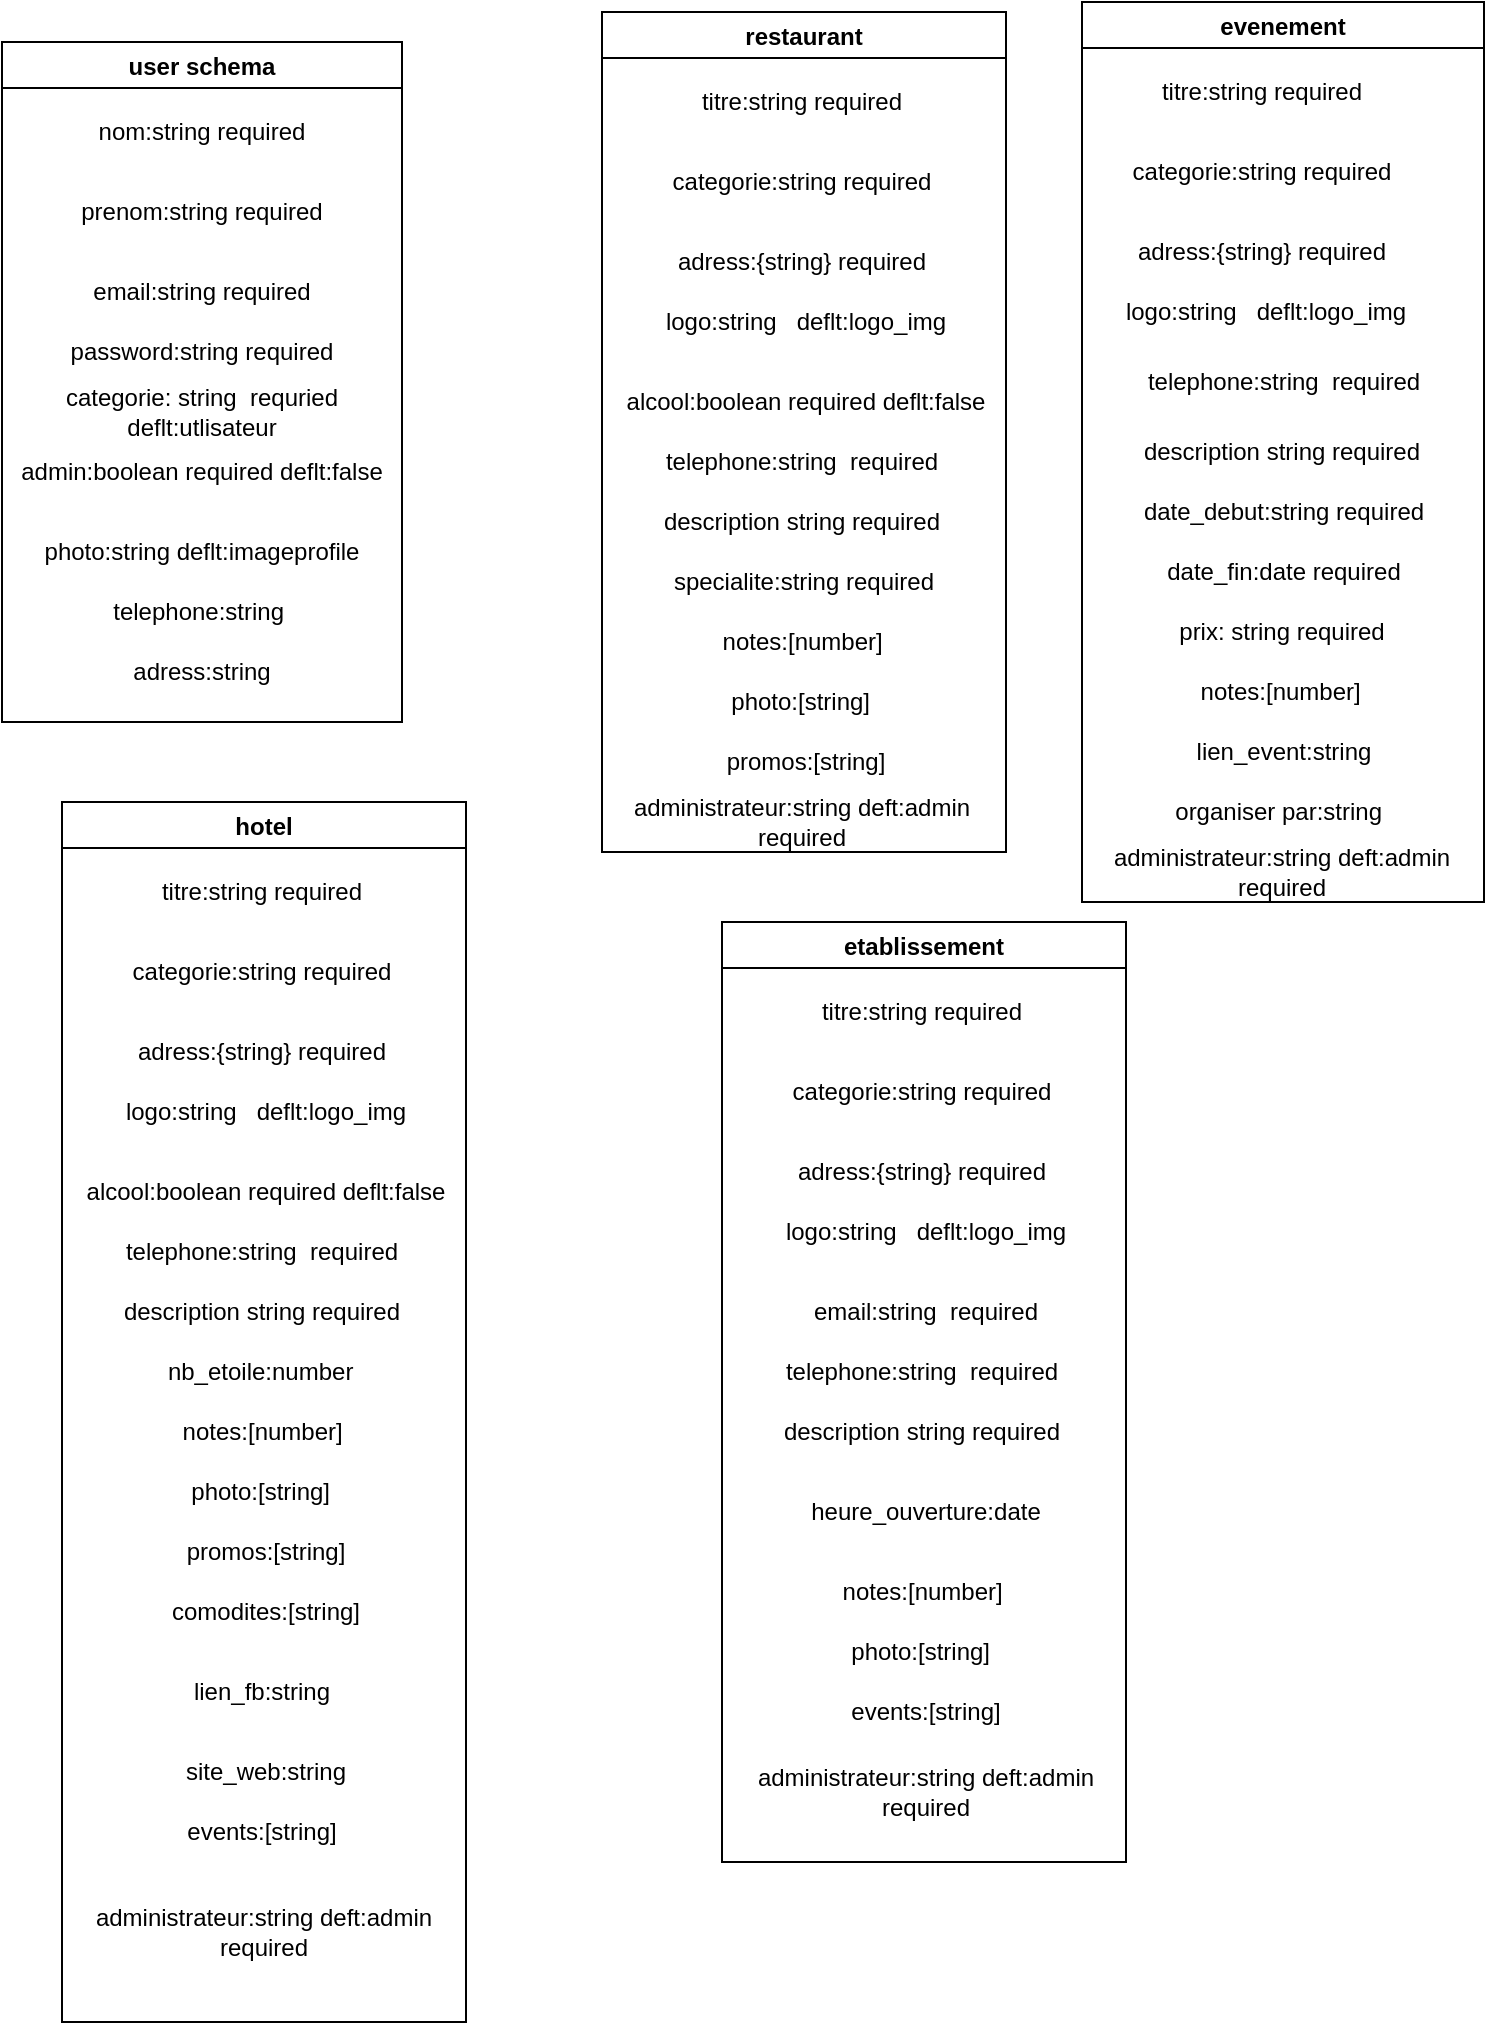 <mxfile>
    <diagram id="w09ybPLpreU_bzVJ1TsK" name="Page-1">
        <mxGraphModel dx="831" dy="478" grid="1" gridSize="10" guides="1" tooltips="1" connect="1" arrows="1" fold="1" page="1" pageScale="1" pageWidth="827" pageHeight="1169" math="0" shadow="0">
            <root>
                <mxCell id="0"/>
                <mxCell id="1" parent="0"/>
                <mxCell id="9" value="user schema" style="swimlane;" parent="1" vertex="1">
                    <mxGeometry x="40" y="30" width="200" height="340" as="geometry"/>
                </mxCell>
                <mxCell id="10" value="nom:string required" style="text;html=1;strokeColor=none;fillColor=none;align=center;verticalAlign=middle;whiteSpace=wrap;rounded=0;" parent="9" vertex="1">
                    <mxGeometry y="30" width="200" height="30" as="geometry"/>
                </mxCell>
                <mxCell id="14" value="categorie: string&amp;nbsp; requried deflt:utlisateur" style="text;html=1;strokeColor=none;fillColor=none;align=center;verticalAlign=middle;whiteSpace=wrap;rounded=0;" parent="9" vertex="1">
                    <mxGeometry y="170" width="200" height="30" as="geometry"/>
                </mxCell>
                <mxCell id="13" value="password:string required" style="text;html=1;strokeColor=none;fillColor=none;align=center;verticalAlign=middle;whiteSpace=wrap;rounded=0;" parent="9" vertex="1">
                    <mxGeometry y="140" width="200" height="30" as="geometry"/>
                </mxCell>
                <mxCell id="12" value="email:string required" style="text;html=1;strokeColor=none;fillColor=none;align=center;verticalAlign=middle;whiteSpace=wrap;rounded=0;" parent="9" vertex="1">
                    <mxGeometry y="110" width="200" height="30" as="geometry"/>
                </mxCell>
                <mxCell id="11" value="prenom:string required" style="text;html=1;strokeColor=none;fillColor=none;align=center;verticalAlign=middle;whiteSpace=wrap;rounded=0;" parent="9" vertex="1">
                    <mxGeometry y="70" width="200" height="30" as="geometry"/>
                </mxCell>
                <mxCell id="16" value="admin:boolean required deflt:false" style="text;html=1;strokeColor=none;fillColor=none;align=center;verticalAlign=middle;whiteSpace=wrap;rounded=0;" parent="9" vertex="1">
                    <mxGeometry y="200" width="200" height="30" as="geometry"/>
                </mxCell>
                <mxCell id="15" value="photo:string deflt:imageprofile" style="text;html=1;strokeColor=none;fillColor=none;align=center;verticalAlign=middle;whiteSpace=wrap;rounded=0;" parent="9" vertex="1">
                    <mxGeometry y="240" width="200" height="30" as="geometry"/>
                </mxCell>
                <mxCell id="17" value="telephone:string&amp;nbsp;" style="text;html=1;strokeColor=none;fillColor=none;align=center;verticalAlign=middle;whiteSpace=wrap;rounded=0;" parent="9" vertex="1">
                    <mxGeometry y="270" width="200" height="30" as="geometry"/>
                </mxCell>
                <mxCell id="18" value="adress:string" style="text;html=1;strokeColor=none;fillColor=none;align=center;verticalAlign=middle;whiteSpace=wrap;rounded=0;" parent="9" vertex="1">
                    <mxGeometry y="300" width="200" height="30" as="geometry"/>
                </mxCell>
                <mxCell id="19" value="restaurant" style="swimlane;" vertex="1" parent="1">
                    <mxGeometry x="340" y="15" width="202" height="420" as="geometry"/>
                </mxCell>
                <mxCell id="20" value="titre:string required" style="text;html=1;strokeColor=none;fillColor=none;align=center;verticalAlign=middle;whiteSpace=wrap;rounded=0;" vertex="1" parent="19">
                    <mxGeometry y="30" width="200" height="30" as="geometry"/>
                </mxCell>
                <mxCell id="21" value="logo:string&amp;nbsp; &amp;nbsp;deflt:logo_img" style="text;html=1;strokeColor=none;fillColor=none;align=center;verticalAlign=middle;whiteSpace=wrap;rounded=0;" vertex="1" parent="19">
                    <mxGeometry x="2" y="140" width="200" height="30" as="geometry"/>
                </mxCell>
                <mxCell id="23" value="adress:{string} required" style="text;html=1;strokeColor=none;fillColor=none;align=center;verticalAlign=middle;whiteSpace=wrap;rounded=0;" vertex="1" parent="19">
                    <mxGeometry y="110" width="200" height="30" as="geometry"/>
                </mxCell>
                <mxCell id="24" value="categorie:string required" style="text;html=1;strokeColor=none;fillColor=none;align=center;verticalAlign=middle;whiteSpace=wrap;rounded=0;" vertex="1" parent="19">
                    <mxGeometry y="70" width="200" height="30" as="geometry"/>
                </mxCell>
                <mxCell id="25" value="alcool:boolean required deflt:false" style="text;html=1;strokeColor=none;fillColor=none;align=center;verticalAlign=middle;whiteSpace=wrap;rounded=0;" vertex="1" parent="19">
                    <mxGeometry x="2" y="180" width="200" height="30" as="geometry"/>
                </mxCell>
                <mxCell id="26" value="photo:[string]&amp;nbsp;" style="text;html=1;strokeColor=none;fillColor=none;align=center;verticalAlign=middle;whiteSpace=wrap;rounded=0;" vertex="1" parent="19">
                    <mxGeometry x="1" y="330" width="200" height="30" as="geometry"/>
                </mxCell>
                <mxCell id="27" value="telephone:string&amp;nbsp; required" style="text;html=1;strokeColor=none;fillColor=none;align=center;verticalAlign=middle;whiteSpace=wrap;rounded=0;" vertex="1" parent="19">
                    <mxGeometry y="210" width="200" height="30" as="geometry"/>
                </mxCell>
                <mxCell id="28" value="specialite:string required" style="text;html=1;strokeColor=none;fillColor=none;align=center;verticalAlign=middle;whiteSpace=wrap;rounded=0;" vertex="1" parent="19">
                    <mxGeometry x="1" y="270" width="200" height="30" as="geometry"/>
                </mxCell>
                <mxCell id="30" value="notes:[number]&amp;nbsp;" style="text;html=1;strokeColor=none;fillColor=none;align=center;verticalAlign=middle;whiteSpace=wrap;rounded=0;" vertex="1" parent="19">
                    <mxGeometry x="2" y="300" width="200" height="30" as="geometry"/>
                </mxCell>
                <mxCell id="29" value="promos:[string]" style="text;html=1;strokeColor=none;fillColor=none;align=center;verticalAlign=middle;whiteSpace=wrap;rounded=0;" vertex="1" parent="19">
                    <mxGeometry x="2" y="360" width="200" height="30" as="geometry"/>
                </mxCell>
                <mxCell id="31" value="description string required" style="text;html=1;strokeColor=none;fillColor=none;align=center;verticalAlign=middle;whiteSpace=wrap;rounded=0;" vertex="1" parent="19">
                    <mxGeometry y="240" width="200" height="30" as="geometry"/>
                </mxCell>
                <mxCell id="81" value="administrateur:string deft:admin required" style="text;html=1;strokeColor=none;fillColor=none;align=center;verticalAlign=middle;whiteSpace=wrap;rounded=0;" vertex="1" parent="19">
                    <mxGeometry y="390" width="200" height="30" as="geometry"/>
                </mxCell>
                <mxCell id="32" value="titre:string required" style="text;html=1;strokeColor=none;fillColor=none;align=center;verticalAlign=middle;whiteSpace=wrap;rounded=0;" vertex="1" parent="1">
                    <mxGeometry x="570" y="40" width="200" height="30" as="geometry"/>
                </mxCell>
                <mxCell id="33" value="logo:string&amp;nbsp; &amp;nbsp;deflt:logo_img" style="text;html=1;strokeColor=none;fillColor=none;align=center;verticalAlign=middle;whiteSpace=wrap;rounded=0;" vertex="1" parent="1">
                    <mxGeometry x="572" y="150" width="200" height="30" as="geometry"/>
                </mxCell>
                <mxCell id="34" value="adress:{string} required" style="text;html=1;strokeColor=none;fillColor=none;align=center;verticalAlign=middle;whiteSpace=wrap;rounded=0;" vertex="1" parent="1">
                    <mxGeometry x="570" y="120" width="200" height="30" as="geometry"/>
                </mxCell>
                <mxCell id="35" value="categorie:string required" style="text;html=1;strokeColor=none;fillColor=none;align=center;verticalAlign=middle;whiteSpace=wrap;rounded=0;" vertex="1" parent="1">
                    <mxGeometry x="570" y="80" width="200" height="30" as="geometry"/>
                </mxCell>
                <mxCell id="43" value="evenement" style="swimlane;" vertex="1" parent="1">
                    <mxGeometry x="580" y="10" width="201" height="450" as="geometry"/>
                </mxCell>
                <mxCell id="38" value="telephone:string&amp;nbsp; required" style="text;html=1;strokeColor=none;fillColor=none;align=center;verticalAlign=middle;whiteSpace=wrap;rounded=0;" vertex="1" parent="43">
                    <mxGeometry x="1" y="175" width="200" height="30" as="geometry"/>
                </mxCell>
                <mxCell id="42" value="description string required" style="text;html=1;strokeColor=none;fillColor=none;align=center;verticalAlign=middle;whiteSpace=wrap;rounded=0;" vertex="1" parent="43">
                    <mxGeometry y="210" width="200" height="30" as="geometry"/>
                </mxCell>
                <mxCell id="39" value="date_debut:string required" style="text;html=1;strokeColor=none;fillColor=none;align=center;verticalAlign=middle;whiteSpace=wrap;rounded=0;" vertex="1" parent="43">
                    <mxGeometry x="1" y="240" width="200" height="30" as="geometry"/>
                </mxCell>
                <mxCell id="40" value="notes:[number]&amp;nbsp;" style="text;html=1;strokeColor=none;fillColor=none;align=center;verticalAlign=middle;whiteSpace=wrap;rounded=0;" vertex="1" parent="43">
                    <mxGeometry x="1" y="330" width="200" height="30" as="geometry"/>
                </mxCell>
                <mxCell id="37" value="date_fin:date required" style="text;html=1;strokeColor=none;fillColor=none;align=center;verticalAlign=middle;whiteSpace=wrap;rounded=0;" vertex="1" parent="43">
                    <mxGeometry x="1" y="270" width="200" height="30" as="geometry"/>
                </mxCell>
                <mxCell id="41" value="prix: string required" style="text;html=1;strokeColor=none;fillColor=none;align=center;verticalAlign=middle;whiteSpace=wrap;rounded=0;" vertex="1" parent="43">
                    <mxGeometry y="300" width="200" height="30" as="geometry"/>
                </mxCell>
                <mxCell id="44" value="lien_event:string" style="text;html=1;strokeColor=none;fillColor=none;align=center;verticalAlign=middle;whiteSpace=wrap;rounded=0;" vertex="1" parent="43">
                    <mxGeometry x="1" y="360" width="200" height="30" as="geometry"/>
                </mxCell>
                <mxCell id="45" value="organiser par:string&amp;nbsp;" style="text;html=1;strokeColor=none;fillColor=none;align=center;verticalAlign=middle;whiteSpace=wrap;rounded=0;" vertex="1" parent="43">
                    <mxGeometry y="390" width="200" height="30" as="geometry"/>
                </mxCell>
                <mxCell id="80" value="administrateur:string deft:admin required" style="text;html=1;strokeColor=none;fillColor=none;align=center;verticalAlign=middle;whiteSpace=wrap;rounded=0;" vertex="1" parent="43">
                    <mxGeometry y="420" width="200" height="30" as="geometry"/>
                </mxCell>
                <mxCell id="46" value="hotel" style="swimlane;" vertex="1" parent="1">
                    <mxGeometry x="70" y="410" width="202" height="610" as="geometry"/>
                </mxCell>
                <mxCell id="47" value="titre:string required" style="text;html=1;strokeColor=none;fillColor=none;align=center;verticalAlign=middle;whiteSpace=wrap;rounded=0;" vertex="1" parent="46">
                    <mxGeometry y="30" width="200" height="30" as="geometry"/>
                </mxCell>
                <mxCell id="48" value="logo:string&amp;nbsp; &amp;nbsp;deflt:logo_img" style="text;html=1;strokeColor=none;fillColor=none;align=center;verticalAlign=middle;whiteSpace=wrap;rounded=0;" vertex="1" parent="46">
                    <mxGeometry x="2" y="140" width="200" height="30" as="geometry"/>
                </mxCell>
                <mxCell id="49" value="adress:{string} required" style="text;html=1;strokeColor=none;fillColor=none;align=center;verticalAlign=middle;whiteSpace=wrap;rounded=0;" vertex="1" parent="46">
                    <mxGeometry y="110" width="200" height="30" as="geometry"/>
                </mxCell>
                <mxCell id="50" value="categorie:string required" style="text;html=1;strokeColor=none;fillColor=none;align=center;verticalAlign=middle;whiteSpace=wrap;rounded=0;" vertex="1" parent="46">
                    <mxGeometry y="70" width="200" height="30" as="geometry"/>
                </mxCell>
                <mxCell id="51" value="alcool:boolean required deflt:false" style="text;html=1;strokeColor=none;fillColor=none;align=center;verticalAlign=middle;whiteSpace=wrap;rounded=0;" vertex="1" parent="46">
                    <mxGeometry x="2" y="180" width="200" height="30" as="geometry"/>
                </mxCell>
                <mxCell id="52" value="photo:[string]&amp;nbsp;" style="text;html=1;strokeColor=none;fillColor=none;align=center;verticalAlign=middle;whiteSpace=wrap;rounded=0;" vertex="1" parent="46">
                    <mxGeometry x="1" y="330" width="200" height="30" as="geometry"/>
                </mxCell>
                <mxCell id="53" value="telephone:string&amp;nbsp; required" style="text;html=1;strokeColor=none;fillColor=none;align=center;verticalAlign=middle;whiteSpace=wrap;rounded=0;" vertex="1" parent="46">
                    <mxGeometry y="210" width="200" height="30" as="geometry"/>
                </mxCell>
                <mxCell id="54" value="nb_etoile:number&amp;nbsp;" style="text;html=1;strokeColor=none;fillColor=none;align=center;verticalAlign=middle;whiteSpace=wrap;rounded=0;" vertex="1" parent="46">
                    <mxGeometry x="1" y="270" width="200" height="30" as="geometry"/>
                </mxCell>
                <mxCell id="55" value="notes:[number]&amp;nbsp;" style="text;html=1;strokeColor=none;fillColor=none;align=center;verticalAlign=middle;whiteSpace=wrap;rounded=0;" vertex="1" parent="46">
                    <mxGeometry x="2" y="300" width="200" height="30" as="geometry"/>
                </mxCell>
                <mxCell id="56" value="promos:[string]" style="text;html=1;strokeColor=none;fillColor=none;align=center;verticalAlign=middle;whiteSpace=wrap;rounded=0;" vertex="1" parent="46">
                    <mxGeometry x="2" y="360" width="200" height="30" as="geometry"/>
                </mxCell>
                <mxCell id="57" value="description string required" style="text;html=1;strokeColor=none;fillColor=none;align=center;verticalAlign=middle;whiteSpace=wrap;rounded=0;" vertex="1" parent="46">
                    <mxGeometry y="240" width="200" height="30" as="geometry"/>
                </mxCell>
                <mxCell id="72" value="lien_fb:string" style="text;html=1;strokeColor=none;fillColor=none;align=center;verticalAlign=middle;whiteSpace=wrap;rounded=0;" vertex="1" parent="46">
                    <mxGeometry y="430" width="200" height="30" as="geometry"/>
                </mxCell>
                <mxCell id="71" value="comodites:[string]" style="text;html=1;strokeColor=none;fillColor=none;align=center;verticalAlign=middle;whiteSpace=wrap;rounded=0;" vertex="1" parent="46">
                    <mxGeometry x="2" y="390" width="200" height="30" as="geometry"/>
                </mxCell>
                <mxCell id="70" value="site_web:string" style="text;html=1;strokeColor=none;fillColor=none;align=center;verticalAlign=middle;whiteSpace=wrap;rounded=0;" vertex="1" parent="46">
                    <mxGeometry x="2" y="470" width="200" height="30" as="geometry"/>
                </mxCell>
                <mxCell id="73" value="events:[string]" style="text;html=1;strokeColor=none;fillColor=none;align=center;verticalAlign=middle;whiteSpace=wrap;rounded=0;" vertex="1" parent="46">
                    <mxGeometry y="500" width="200" height="30" as="geometry"/>
                </mxCell>
                <mxCell id="82" value="administrateur:string deft:admin required" style="text;html=1;strokeColor=none;fillColor=none;align=center;verticalAlign=middle;whiteSpace=wrap;rounded=0;" vertex="1" parent="46">
                    <mxGeometry x="1" y="550" width="200" height="30" as="geometry"/>
                </mxCell>
                <mxCell id="58" value="etablissement" style="swimlane;" vertex="1" parent="1">
                    <mxGeometry x="400" y="470" width="202" height="470" as="geometry"/>
                </mxCell>
                <mxCell id="59" value="titre:string required" style="text;html=1;strokeColor=none;fillColor=none;align=center;verticalAlign=middle;whiteSpace=wrap;rounded=0;" vertex="1" parent="58">
                    <mxGeometry y="30" width="200" height="30" as="geometry"/>
                </mxCell>
                <mxCell id="60" value="logo:string&amp;nbsp; &amp;nbsp;deflt:logo_img" style="text;html=1;strokeColor=none;fillColor=none;align=center;verticalAlign=middle;whiteSpace=wrap;rounded=0;" vertex="1" parent="58">
                    <mxGeometry x="2" y="140" width="200" height="30" as="geometry"/>
                </mxCell>
                <mxCell id="61" value="adress:{string} required" style="text;html=1;strokeColor=none;fillColor=none;align=center;verticalAlign=middle;whiteSpace=wrap;rounded=0;" vertex="1" parent="58">
                    <mxGeometry y="110" width="200" height="30" as="geometry"/>
                </mxCell>
                <mxCell id="62" value="categorie:string required" style="text;html=1;strokeColor=none;fillColor=none;align=center;verticalAlign=middle;whiteSpace=wrap;rounded=0;" vertex="1" parent="58">
                    <mxGeometry y="70" width="200" height="30" as="geometry"/>
                </mxCell>
                <mxCell id="64" value="photo:[string]&amp;nbsp;" style="text;html=1;strokeColor=none;fillColor=none;align=center;verticalAlign=middle;whiteSpace=wrap;rounded=0;" vertex="1" parent="58">
                    <mxGeometry x="1" y="350" width="200" height="30" as="geometry"/>
                </mxCell>
                <mxCell id="65" value="telephone:string&amp;nbsp; required" style="text;html=1;strokeColor=none;fillColor=none;align=center;verticalAlign=middle;whiteSpace=wrap;rounded=0;" vertex="1" parent="58">
                    <mxGeometry y="210" width="200" height="30" as="geometry"/>
                </mxCell>
                <mxCell id="67" value="notes:[number]&amp;nbsp;" style="text;html=1;strokeColor=none;fillColor=none;align=center;verticalAlign=middle;whiteSpace=wrap;rounded=0;" vertex="1" parent="58">
                    <mxGeometry x="2" y="320" width="200" height="30" as="geometry"/>
                </mxCell>
                <mxCell id="68" value="events:[string]" style="text;html=1;strokeColor=none;fillColor=none;align=center;verticalAlign=middle;whiteSpace=wrap;rounded=0;" vertex="1" parent="58">
                    <mxGeometry x="2" y="380" width="200" height="30" as="geometry"/>
                </mxCell>
                <mxCell id="69" value="description string required" style="text;html=1;strokeColor=none;fillColor=none;align=center;verticalAlign=middle;whiteSpace=wrap;rounded=0;" vertex="1" parent="58">
                    <mxGeometry y="240" width="200" height="30" as="geometry"/>
                </mxCell>
                <mxCell id="75" value="heure_ouverture:date" style="text;html=1;strokeColor=none;fillColor=none;align=center;verticalAlign=middle;whiteSpace=wrap;rounded=0;" vertex="1" parent="58">
                    <mxGeometry x="2" y="280" width="200" height="30" as="geometry"/>
                </mxCell>
                <mxCell id="78" value="email:string&amp;nbsp; required" style="text;html=1;strokeColor=none;fillColor=none;align=center;verticalAlign=middle;whiteSpace=wrap;rounded=0;" vertex="1" parent="58">
                    <mxGeometry x="2" y="180" width="200" height="30" as="geometry"/>
                </mxCell>
                <mxCell id="79" value="administrateur:string deft:admin required" style="text;html=1;strokeColor=none;fillColor=none;align=center;verticalAlign=middle;whiteSpace=wrap;rounded=0;" vertex="1" parent="58">
                    <mxGeometry x="2" y="420" width="200" height="30" as="geometry"/>
                </mxCell>
            </root>
        </mxGraphModel>
    </diagram>
</mxfile>